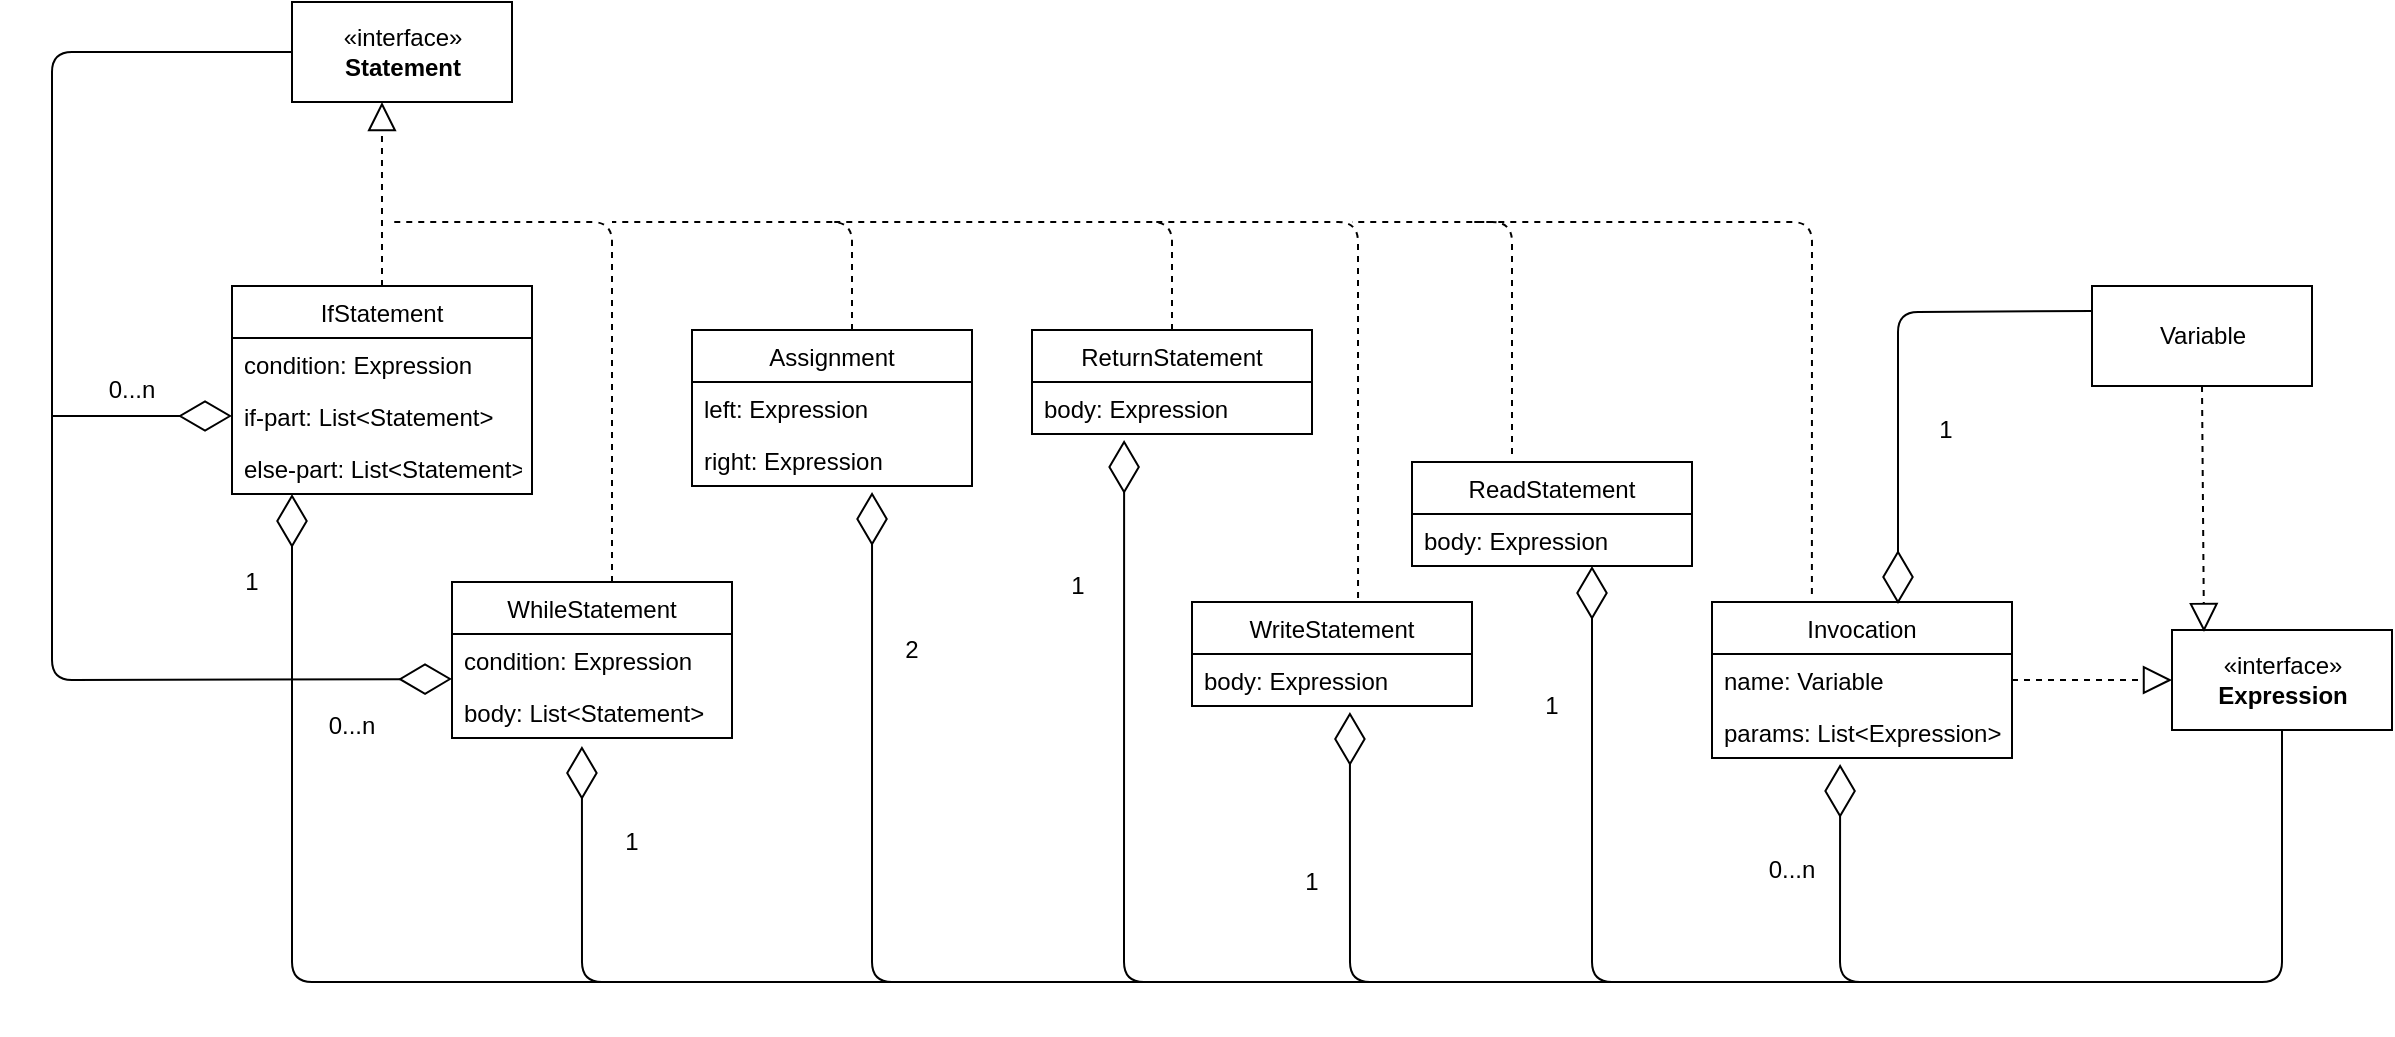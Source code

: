 <mxfile version="12.7.9" type="device"><diagram id="1hzslga3F03aeDg9IYn9" name="Page-1"><mxGraphModel dx="1695" dy="495" grid="1" gridSize="10" guides="1" tooltips="1" connect="1" arrows="1" fold="1" page="1" pageScale="1" pageWidth="827" pageHeight="1169" math="0" shadow="0"><root><mxCell id="0"/><mxCell id="1" parent="0"/><mxCell id="ay2Kb-MorgkJAo3Em3Ii-1" value="«interface»&lt;br&gt;&lt;b&gt;Statement&lt;/b&gt;" style="html=1;" parent="1" vertex="1"><mxGeometry x="20" y="20" width="110" height="50" as="geometry"/></mxCell><mxCell id="ay2Kb-MorgkJAo3Em3Ii-2" value="" style="endArrow=block;dashed=1;endFill=0;endSize=12;html=1;exitX=0.5;exitY=0;exitDx=0;exitDy=0;entryX=0.409;entryY=1;entryDx=0;entryDy=0;entryPerimeter=0;" parent="1" source="DGKkYIn6Z4I4OyhDT-Xj-1" target="ay2Kb-MorgkJAo3Em3Ii-1" edge="1"><mxGeometry width="160" relative="1" as="geometry"><mxPoint x="77" y="206" as="sourcePoint"/><mxPoint x="90" y="80" as="targetPoint"/></mxGeometry></mxCell><mxCell id="ay2Kb-MorgkJAo3Em3Ii-8" value="WhileStatement" style="swimlane;fontStyle=0;childLayout=stackLayout;horizontal=1;startSize=26;fillColor=none;horizontalStack=0;resizeParent=1;resizeParentMax=0;resizeLast=0;collapsible=1;marginBottom=0;" parent="1" vertex="1"><mxGeometry x="100" y="310" width="140" height="78" as="geometry"/></mxCell><mxCell id="ay2Kb-MorgkJAo3Em3Ii-9" value="condition: Expression" style="text;strokeColor=none;fillColor=none;align=left;verticalAlign=top;spacingLeft=4;spacingRight=4;overflow=hidden;rotatable=0;points=[[0,0.5],[1,0.5]];portConstraint=eastwest;" parent="ay2Kb-MorgkJAo3Em3Ii-8" vertex="1"><mxGeometry y="26" width="140" height="26" as="geometry"/></mxCell><mxCell id="ay2Kb-MorgkJAo3Em3Ii-10" value="body: List&lt;Statement&gt;" style="text;strokeColor=none;fillColor=none;align=left;verticalAlign=top;spacingLeft=4;spacingRight=4;overflow=hidden;rotatable=0;points=[[0,0.5],[1,0.5]];portConstraint=eastwest;" parent="ay2Kb-MorgkJAo3Em3Ii-8" vertex="1"><mxGeometry y="52" width="140" height="26" as="geometry"/></mxCell><mxCell id="ay2Kb-MorgkJAo3Em3Ii-12" value="" style="endArrow=none;dashed=1;html=1;" parent="1" edge="1"><mxGeometry width="50" height="50" relative="1" as="geometry"><mxPoint x="180" y="310" as="sourcePoint"/><mxPoint x="70" y="130" as="targetPoint"/><Array as="points"><mxPoint x="180" y="130"/></Array></mxGeometry></mxCell><mxCell id="ay2Kb-MorgkJAo3Em3Ii-13" value="Assignment" style="swimlane;fontStyle=0;childLayout=stackLayout;horizontal=1;startSize=26;fillColor=none;horizontalStack=0;resizeParent=1;resizeParentMax=0;resizeLast=0;collapsible=1;marginBottom=0;" parent="1" vertex="1"><mxGeometry x="220" y="184" width="140" height="78" as="geometry"/></mxCell><mxCell id="ay2Kb-MorgkJAo3Em3Ii-15" value="left: Expression" style="text;strokeColor=none;fillColor=none;align=left;verticalAlign=top;spacingLeft=4;spacingRight=4;overflow=hidden;rotatable=0;points=[[0,0.5],[1,0.5]];portConstraint=eastwest;" parent="ay2Kb-MorgkJAo3Em3Ii-13" vertex="1"><mxGeometry y="26" width="140" height="26" as="geometry"/></mxCell><mxCell id="ay2Kb-MorgkJAo3Em3Ii-16" value="right: Expression" style="text;strokeColor=none;fillColor=none;align=left;verticalAlign=top;spacingLeft=4;spacingRight=4;overflow=hidden;rotatable=0;points=[[0,0.5],[1,0.5]];portConstraint=eastwest;" parent="ay2Kb-MorgkJAo3Em3Ii-13" vertex="1"><mxGeometry y="52" width="140" height="26" as="geometry"/></mxCell><mxCell id="ay2Kb-MorgkJAo3Em3Ii-17" value="" style="endArrow=none;dashed=1;html=1;" parent="1" edge="1"><mxGeometry width="50" height="50" relative="1" as="geometry"><mxPoint x="300" y="184" as="sourcePoint"/><mxPoint x="180" y="130" as="targetPoint"/><Array as="points"><mxPoint x="300" y="130"/></Array></mxGeometry></mxCell><mxCell id="ay2Kb-MorgkJAo3Em3Ii-18" value="ReturnStatement" style="swimlane;fontStyle=0;childLayout=stackLayout;horizontal=1;startSize=26;fillColor=none;horizontalStack=0;resizeParent=1;resizeParentMax=0;resizeLast=0;collapsible=1;marginBottom=0;" parent="1" vertex="1"><mxGeometry x="390" y="184" width="140" height="52" as="geometry"/></mxCell><mxCell id="ay2Kb-MorgkJAo3Em3Ii-20" value="body: Expression" style="text;strokeColor=none;fillColor=none;align=left;verticalAlign=top;spacingLeft=4;spacingRight=4;overflow=hidden;rotatable=0;points=[[0,0.5],[1,0.5]];portConstraint=eastwest;" parent="ay2Kb-MorgkJAo3Em3Ii-18" vertex="1"><mxGeometry y="26" width="140" height="26" as="geometry"/></mxCell><mxCell id="ay2Kb-MorgkJAo3Em3Ii-22" value="" style="endArrow=none;dashed=1;html=1;" parent="1" edge="1"><mxGeometry width="50" height="50" relative="1" as="geometry"><mxPoint x="460" y="184" as="sourcePoint"/><mxPoint x="290" y="130" as="targetPoint"/><Array as="points"><mxPoint x="460" y="130"/></Array></mxGeometry></mxCell><mxCell id="ay2Kb-MorgkJAo3Em3Ii-23" value="ReadStatement" style="swimlane;fontStyle=0;childLayout=stackLayout;horizontal=1;startSize=26;fillColor=none;horizontalStack=0;resizeParent=1;resizeParentMax=0;resizeLast=0;collapsible=1;marginBottom=0;" parent="1" vertex="1"><mxGeometry x="580" y="250" width="140" height="52" as="geometry"/></mxCell><mxCell id="ay2Kb-MorgkJAo3Em3Ii-24" value="body: Expression" style="text;strokeColor=none;fillColor=none;align=left;verticalAlign=top;spacingLeft=4;spacingRight=4;overflow=hidden;rotatable=0;points=[[0,0.5],[1,0.5]];portConstraint=eastwest;" parent="ay2Kb-MorgkJAo3Em3Ii-23" vertex="1"><mxGeometry y="26" width="140" height="26" as="geometry"/></mxCell><mxCell id="ay2Kb-MorgkJAo3Em3Ii-66" value="" style="endArrow=diamondThin;endFill=0;endSize=24;html=1;" parent="ay2Kb-MorgkJAo3Em3Ii-23" edge="1"><mxGeometry width="160" relative="1" as="geometry"><mxPoint x="230" y="260" as="sourcePoint"/><mxPoint x="90" y="52" as="targetPoint"/><Array as="points"><mxPoint x="90" y="260"/></Array></mxGeometry></mxCell><mxCell id="ay2Kb-MorgkJAo3Em3Ii-27" value="" style="endArrow=none;dashed=1;html=1;" parent="1" edge="1"><mxGeometry width="50" height="50" relative="1" as="geometry"><mxPoint x="630" y="246" as="sourcePoint"/><mxPoint x="550" y="130" as="targetPoint"/><Array as="points"><mxPoint x="630" y="130"/></Array></mxGeometry></mxCell><mxCell id="ay2Kb-MorgkJAo3Em3Ii-30" value="WriteStatement" style="swimlane;fontStyle=0;childLayout=stackLayout;horizontal=1;startSize=26;fillColor=none;horizontalStack=0;resizeParent=1;resizeParentMax=0;resizeLast=0;collapsible=1;marginBottom=0;" parent="1" vertex="1"><mxGeometry x="470" y="320" width="140" height="52" as="geometry"/></mxCell><mxCell id="ay2Kb-MorgkJAo3Em3Ii-31" value="body: Expression" style="text;strokeColor=none;fillColor=none;align=left;verticalAlign=top;spacingLeft=4;spacingRight=4;overflow=hidden;rotatable=0;points=[[0,0.5],[1,0.5]];portConstraint=eastwest;" parent="ay2Kb-MorgkJAo3Em3Ii-30" vertex="1"><mxGeometry y="26" width="140" height="26" as="geometry"/></mxCell><mxCell id="ay2Kb-MorgkJAo3Em3Ii-38" value="" style="endArrow=none;dashed=1;html=1;exitX=0.593;exitY=-0.038;exitDx=0;exitDy=0;exitPerimeter=0;" parent="1" source="ay2Kb-MorgkJAo3Em3Ii-30" edge="1"><mxGeometry width="50" height="50" relative="1" as="geometry"><mxPoint x="650" y="300" as="sourcePoint"/><mxPoint x="450" y="130" as="targetPoint"/><Array as="points"><mxPoint x="553" y="130"/></Array></mxGeometry></mxCell><mxCell id="ay2Kb-MorgkJAo3Em3Ii-58" value="Invocation" style="swimlane;fontStyle=0;childLayout=stackLayout;horizontal=1;startSize=26;fillColor=none;horizontalStack=0;resizeParent=1;resizeParentMax=0;resizeLast=0;collapsible=1;marginBottom=0;" parent="1" vertex="1"><mxGeometry x="730" y="320" width="150" height="78" as="geometry"/></mxCell><mxCell id="ay2Kb-MorgkJAo3Em3Ii-59" value="name: Variable" style="text;strokeColor=none;fillColor=none;align=left;verticalAlign=top;spacingLeft=4;spacingRight=4;overflow=hidden;rotatable=0;points=[[0,0.5],[1,0.5]];portConstraint=eastwest;" parent="ay2Kb-MorgkJAo3Em3Ii-58" vertex="1"><mxGeometry y="26" width="150" height="26" as="geometry"/></mxCell><mxCell id="ay2Kb-MorgkJAo3Em3Ii-60" value="params: List&lt;Expression&gt;" style="text;strokeColor=none;fillColor=none;align=left;verticalAlign=top;spacingLeft=4;spacingRight=4;overflow=hidden;rotatable=0;points=[[0,0.5],[1,0.5]];portConstraint=eastwest;" parent="ay2Kb-MorgkJAo3Em3Ii-58" vertex="1"><mxGeometry y="52" width="150" height="26" as="geometry"/></mxCell><mxCell id="ay2Kb-MorgkJAo3Em3Ii-61" value="" style="endArrow=none;dashed=1;html=1;exitX=0.333;exitY=-0.051;exitDx=0;exitDy=0;exitPerimeter=0;" parent="1" source="ay2Kb-MorgkJAo3Em3Ii-58" edge="1"><mxGeometry width="50" height="50" relative="1" as="geometry"><mxPoint x="635.96" y="225.014" as="sourcePoint"/><mxPoint x="610" y="130" as="targetPoint"/><Array as="points"><mxPoint x="780" y="130"/></Array></mxGeometry></mxCell><mxCell id="ay2Kb-MorgkJAo3Em3Ii-62" value="" style="endArrow=diamondThin;endFill=0;endSize=24;html=1;exitX=0;exitY=0.5;exitDx=0;exitDy=0;" parent="1" source="ay2Kb-MorgkJAo3Em3Ii-1" edge="1"><mxGeometry width="160" relative="1" as="geometry"><mxPoint x="-60" y="358.5" as="sourcePoint"/><mxPoint x="100" y="358.5" as="targetPoint"/><Array as="points"><mxPoint x="-100" y="45"/><mxPoint x="-100" y="359"/></Array></mxGeometry></mxCell><mxCell id="ay2Kb-MorgkJAo3Em3Ii-63" value="" style="endArrow=diamondThin;endFill=0;endSize=24;html=1;entryX=0.643;entryY=1.115;entryDx=0;entryDy=0;entryPerimeter=0;" parent="1" target="ay2Kb-MorgkJAo3Em3Ii-16" edge="1"><mxGeometry width="160" relative="1" as="geometry"><mxPoint x="470" y="510" as="sourcePoint"/><mxPoint x="110" y="368.5" as="targetPoint"/><Array as="points"><mxPoint x="310" y="510"/></Array></mxGeometry></mxCell><mxCell id="ay2Kb-MorgkJAo3Em3Ii-64" value="" style="endArrow=diamondThin;endFill=0;endSize=24;html=1;entryX=0.329;entryY=1.115;entryDx=0;entryDy=0;entryPerimeter=0;" parent="1" target="ay2Kb-MorgkJAo3Em3Ii-20" edge="1"><mxGeometry width="160" relative="1" as="geometry"><mxPoint x="570" y="510" as="sourcePoint"/><mxPoint x="435" y="260" as="targetPoint"/><Array as="points"><mxPoint x="436" y="510"/></Array></mxGeometry></mxCell><mxCell id="ay2Kb-MorgkJAo3Em3Ii-65" value="" style="endArrow=diamondThin;endFill=0;endSize=24;html=1;entryX=0.564;entryY=1.115;entryDx=0;entryDy=0;entryPerimeter=0;" parent="1" target="ay2Kb-MorgkJAo3Em3Ii-31" edge="1"><mxGeometry width="160" relative="1" as="geometry"><mxPoint x="705" y="510" as="sourcePoint"/><mxPoint x="548.96" y="397.012" as="targetPoint"/><Array as="points"><mxPoint x="549" y="510"/></Array></mxGeometry></mxCell><mxCell id="ay2Kb-MorgkJAo3Em3Ii-70" value="" style="endArrow=diamondThin;endFill=0;endSize=24;html=1;entryX=0.427;entryY=1.115;entryDx=0;entryDy=0;entryPerimeter=0;exitX=0.5;exitY=1;exitDx=0;exitDy=0;" parent="1" source="ay2Kb-MorgkJAo3Em3Ii-80" target="ay2Kb-MorgkJAo3Em3Ii-60" edge="1"><mxGeometry width="160" relative="1" as="geometry"><mxPoint x="670" y="510" as="sourcePoint"/><mxPoint x="330" y="560" as="targetPoint"/><Array as="points"><mxPoint x="1015" y="510"/><mxPoint x="794" y="510"/></Array></mxGeometry></mxCell><mxCell id="ay2Kb-MorgkJAo3Em3Ii-71" value="2" style="text;html=1;strokeColor=none;fillColor=none;align=center;verticalAlign=middle;whiteSpace=wrap;rounded=0;" parent="1" vertex="1"><mxGeometry x="310" y="334" width="40" height="20" as="geometry"/></mxCell><mxCell id="ay2Kb-MorgkJAo3Em3Ii-72" value="1" style="text;html=1;strokeColor=none;fillColor=none;align=center;verticalAlign=middle;whiteSpace=wrap;rounded=0;" parent="1" vertex="1"><mxGeometry x="393" y="302" width="40" height="20" as="geometry"/></mxCell><mxCell id="ay2Kb-MorgkJAo3Em3Ii-73" value="1" style="text;html=1;strokeColor=none;fillColor=none;align=center;verticalAlign=middle;whiteSpace=wrap;rounded=0;" parent="1" vertex="1"><mxGeometry x="510" y="450" width="40" height="20" as="geometry"/></mxCell><mxCell id="ay2Kb-MorgkJAo3Em3Ii-75" value="0...n" style="text;html=1;strokeColor=none;fillColor=none;align=center;verticalAlign=middle;whiteSpace=wrap;rounded=0;" parent="1" vertex="1"><mxGeometry x="750" y="444" width="40" height="20" as="geometry"/></mxCell><mxCell id="ay2Kb-MorgkJAo3Em3Ii-76" value="0...n" style="text;html=1;strokeColor=none;fillColor=none;align=center;verticalAlign=middle;whiteSpace=wrap;rounded=0;" parent="1" vertex="1"><mxGeometry x="30" y="372" width="40" height="20" as="geometry"/></mxCell><mxCell id="ay2Kb-MorgkJAo3Em3Ii-77" value="1" style="text;html=1;strokeColor=none;fillColor=none;align=center;verticalAlign=middle;whiteSpace=wrap;rounded=0;" parent="1" vertex="1"><mxGeometry x="630" y="362" width="40" height="20" as="geometry"/></mxCell><mxCell id="ay2Kb-MorgkJAo3Em3Ii-80" value="«interface»&lt;br&gt;&lt;b&gt;Expression&lt;/b&gt;" style="html=1;" parent="1" vertex="1"><mxGeometry x="960" y="334" width="110" height="50" as="geometry"/></mxCell><mxCell id="ay2Kb-MorgkJAo3Em3Ii-81" value="" style="endArrow=block;dashed=1;endFill=0;endSize=12;html=1;entryX=0;entryY=0.5;entryDx=0;entryDy=0;exitX=1;exitY=0.5;exitDx=0;exitDy=0;" parent="1" source="ay2Kb-MorgkJAo3Em3Ii-58" target="ay2Kb-MorgkJAo3Em3Ii-80" edge="1"><mxGeometry width="160" relative="1" as="geometry"><mxPoint x="350" y="560" as="sourcePoint"/><mxPoint x="510" y="560" as="targetPoint"/></mxGeometry></mxCell><mxCell id="DGKkYIn6Z4I4OyhDT-Xj-1" value="IfStatement" style="swimlane;fontStyle=0;childLayout=stackLayout;horizontal=1;startSize=26;fillColor=none;horizontalStack=0;resizeParent=1;resizeParentMax=0;resizeLast=0;collapsible=1;marginBottom=0;" parent="1" vertex="1"><mxGeometry x="-10" y="162" width="150" height="104" as="geometry"/></mxCell><mxCell id="DGKkYIn6Z4I4OyhDT-Xj-2" value="condition: Expression" style="text;strokeColor=none;fillColor=none;align=left;verticalAlign=top;spacingLeft=4;spacingRight=4;overflow=hidden;rotatable=0;points=[[0,0.5],[1,0.5]];portConstraint=eastwest;" parent="DGKkYIn6Z4I4OyhDT-Xj-1" vertex="1"><mxGeometry y="26" width="150" height="26" as="geometry"/></mxCell><mxCell id="DGKkYIn6Z4I4OyhDT-Xj-3" value="if-part: List&lt;Statement&gt;" style="text;strokeColor=none;fillColor=none;align=left;verticalAlign=top;spacingLeft=4;spacingRight=4;overflow=hidden;rotatable=0;points=[[0,0.5],[1,0.5]];portConstraint=eastwest;" parent="DGKkYIn6Z4I4OyhDT-Xj-1" vertex="1"><mxGeometry y="52" width="150" height="26" as="geometry"/></mxCell><mxCell id="DGKkYIn6Z4I4OyhDT-Xj-4" value="else-part: List&lt;Statement&gt;" style="text;strokeColor=none;fillColor=none;align=left;verticalAlign=top;spacingLeft=4;spacingRight=4;overflow=hidden;rotatable=0;points=[[0,0.5],[1,0.5]];portConstraint=eastwest;" parent="DGKkYIn6Z4I4OyhDT-Xj-1" vertex="1"><mxGeometry y="78" width="150" height="26" as="geometry"/></mxCell><mxCell id="DGKkYIn6Z4I4OyhDT-Xj-5" value="" style="endArrow=diamondThin;endFill=0;endSize=24;html=1;entryX=0.464;entryY=1.154;entryDx=0;entryDy=0;entryPerimeter=0;" parent="1" target="ay2Kb-MorgkJAo3Em3Ii-10" edge="1"><mxGeometry width="160" relative="1" as="geometry"><mxPoint x="320" y="510" as="sourcePoint"/><mxPoint x="40" y="560" as="targetPoint"/><Array as="points"><mxPoint x="165" y="510"/></Array></mxGeometry></mxCell><mxCell id="DGKkYIn6Z4I4OyhDT-Xj-6" value="1" style="text;html=1;strokeColor=none;fillColor=none;align=center;verticalAlign=middle;whiteSpace=wrap;rounded=0;" parent="1" vertex="1"><mxGeometry x="170" y="430" width="40" height="20" as="geometry"/></mxCell><mxCell id="DGKkYIn6Z4I4OyhDT-Xj-7" value="" style="endArrow=diamondThin;endFill=0;endSize=24;html=1;entryX=0.464;entryY=1.154;entryDx=0;entryDy=0;entryPerimeter=0;" parent="1" edge="1"><mxGeometry width="160" relative="1" as="geometry"><mxPoint x="175" y="510" as="sourcePoint"/><mxPoint x="20.0" y="266.004" as="targetPoint"/><Array as="points"><mxPoint x="20" y="510"/></Array></mxGeometry></mxCell><mxCell id="DGKkYIn6Z4I4OyhDT-Xj-8" value="1" style="text;html=1;strokeColor=none;fillColor=none;align=center;verticalAlign=middle;whiteSpace=wrap;rounded=0;" parent="1" vertex="1"><mxGeometry x="-20.0" y="300" width="40" height="20" as="geometry"/></mxCell><mxCell id="DGKkYIn6Z4I4OyhDT-Xj-9" value="" style="endArrow=diamondThin;endFill=0;endSize=24;html=1;entryX=0;entryY=0.5;entryDx=0;entryDy=0;" parent="1" target="DGKkYIn6Z4I4OyhDT-Xj-3" edge="1"><mxGeometry width="160" relative="1" as="geometry"><mxPoint x="-100" y="227" as="sourcePoint"/><mxPoint x="40" y="560" as="targetPoint"/></mxGeometry></mxCell><mxCell id="DGKkYIn6Z4I4OyhDT-Xj-10" value="0...n" style="text;html=1;strokeColor=none;fillColor=none;align=center;verticalAlign=middle;whiteSpace=wrap;rounded=0;" parent="1" vertex="1"><mxGeometry x="-80" y="204" width="40" height="20" as="geometry"/></mxCell><mxCell id="s0ax_SZ5J2dseL2Wuc4R-1" value="Variable" style="html=1;" vertex="1" parent="1"><mxGeometry x="920" y="162" width="110" height="50" as="geometry"/></mxCell><mxCell id="s0ax_SZ5J2dseL2Wuc4R-2" value="" style="endArrow=block;dashed=1;endFill=0;endSize=12;html=1;exitX=0.5;exitY=1;exitDx=0;exitDy=0;" edge="1" parent="1" source="s0ax_SZ5J2dseL2Wuc4R-1"><mxGeometry width="160" relative="1" as="geometry"><mxPoint x="890" y="369" as="sourcePoint"/><mxPoint x="976" y="335" as="targetPoint"/></mxGeometry></mxCell><mxCell id="s0ax_SZ5J2dseL2Wuc4R-3" value="" style="endArrow=diamondThin;endFill=0;endSize=24;html=1;entryX=0.62;entryY=0.013;entryDx=0;entryDy=0;entryPerimeter=0;exitX=0;exitY=0.25;exitDx=0;exitDy=0;" edge="1" parent="1" source="s0ax_SZ5J2dseL2Wuc4R-1" target="ay2Kb-MorgkJAo3Em3Ii-58"><mxGeometry width="160" relative="1" as="geometry"><mxPoint x="680" y="300" as="sourcePoint"/><mxPoint x="840" y="300" as="targetPoint"/><Array as="points"><mxPoint x="823" y="175"/></Array></mxGeometry></mxCell><mxCell id="s0ax_SZ5J2dseL2Wuc4R-4" value="1" style="text;html=1;strokeColor=none;fillColor=none;align=center;verticalAlign=middle;whiteSpace=wrap;rounded=0;" vertex="1" parent="1"><mxGeometry x="827" y="224" width="40" height="20" as="geometry"/></mxCell></root></mxGraphModel></diagram></mxfile>